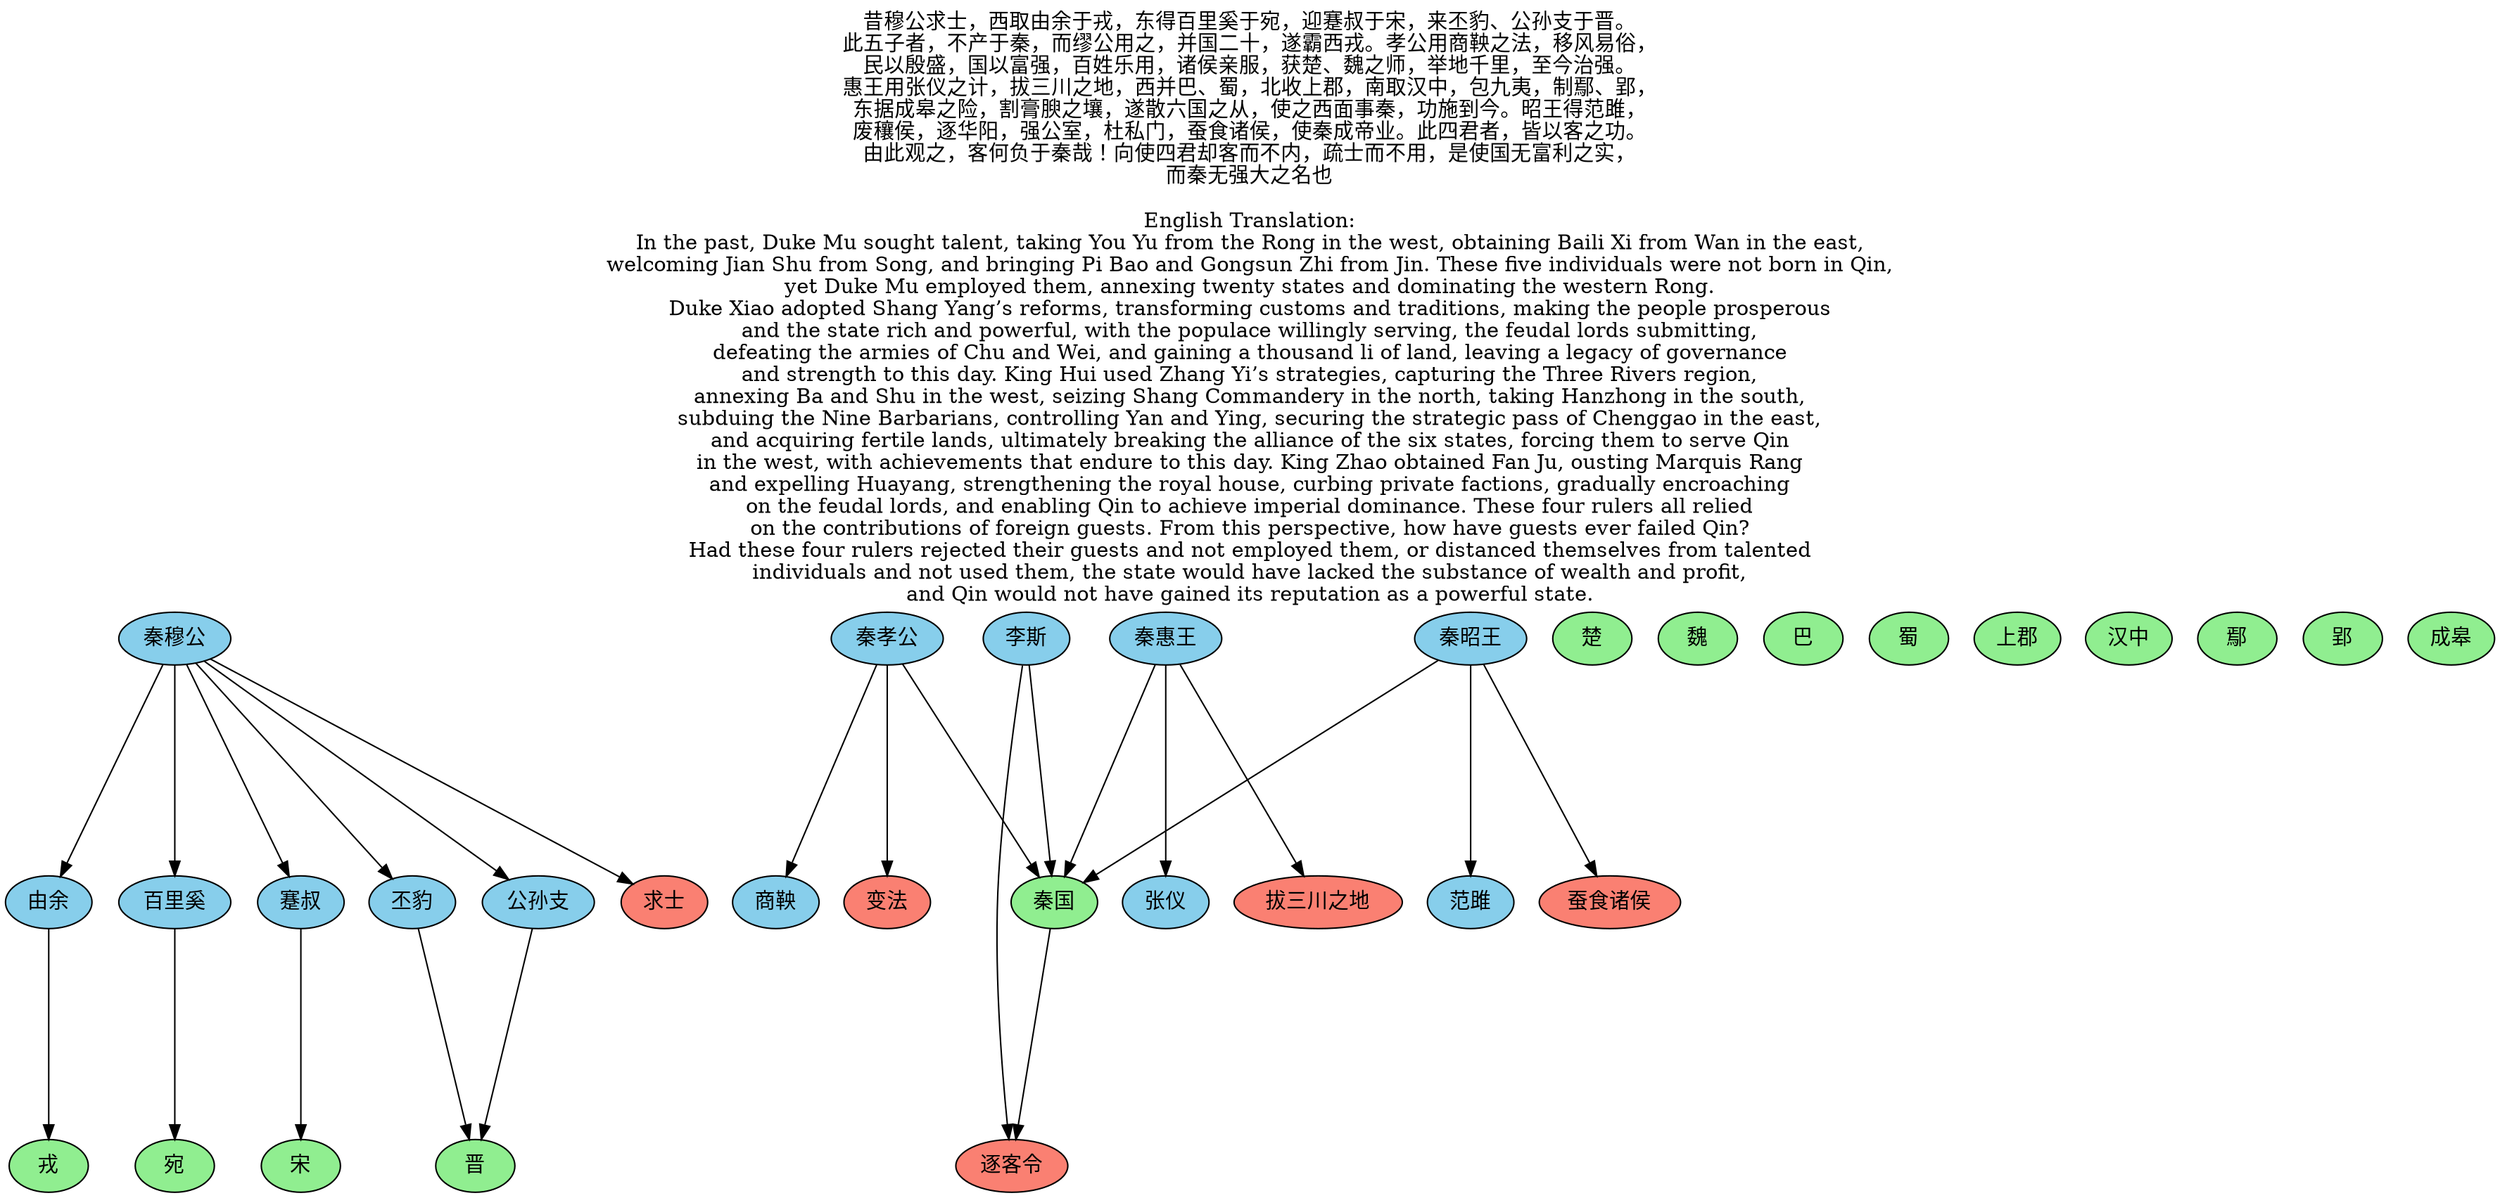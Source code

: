 digraph G {
    // Set overall graph layout
    rankdir=TB; // Top-to-bottom layout
    ranksep=2.0; // Increase vertical spacing to avoid overlap

    // Graph-level label (Chinese and English paragraphs at the top)
    label="昔穆公求士，西取由余于戎，东得百里奚于宛，迎蹇叔于宋，来丕豹、公孙支于晋。\n此五子者，不产于秦，而缪公用之，并国二十，遂霸西戎。孝公用商鞅之法，移风易俗，\n民以殷盛，国以富强，百姓乐用，诸侯亲服，获楚、魏之师，举地千里，至今治强。\n惠王用张仪之计，拔三川之地，西并巴、蜀，北收上郡，南取汉中，包九夷，制鄢、郢，\n东据成皋之险，割膏腴之壤，遂散六国之从，使之西面事秦，功施到今。昭王得范雎，\n废穰侯，逐华阳，强公室，杜私门，蚕食诸侯，使秦成帝业。此四君者，皆以客之功。\n由此观之，客何负于秦哉！向使四君却客而不内，疏士而不用，是使国无富利之实，\n而秦无强大之名也\n\nEnglish Translation:\nIn the past, Duke Mu sought talent, taking You Yu from the Rong in the west, obtaining Baili Xi from Wan in the east,\nwelcoming Jian Shu from Song, and bringing Pi Bao and Gongsun Zhi from Jin. These five individuals were not born in Qin,\nyet Duke Mu employed them, annexing twenty states and dominating the western Rong.\nDuke Xiao adopted Shang Yang’s reforms, transforming customs and traditions, making the people prosperous\nand the state rich and powerful, with the populace willingly serving, the feudal lords submitting,\ndefeating the armies of Chu and Wei, and gaining a thousand li of land, leaving a legacy of governance\nand strength to this day. King Hui used Zhang Yi’s strategies, capturing the Three Rivers region,\nannexing Ba and Shu in the west, seizing Shang Commandery in the north, taking Hanzhong in the south,\nsubduing the Nine Barbarians, controlling Yan and Ying, securing the strategic pass of Chenggao in the east,\nand acquiring fertile lands, ultimately breaking the alliance of the six states, forcing them to serve Qin\nin the west, with achievements that endure to this day. King Zhao obtained Fan Ju, ousting Marquis Rang\nand expelling Huayang, strengthening the royal house, curbing private factions, gradually encroaching\non the feudal lords, and enabling Qin to achieve imperial dominance. These four rulers all relied\non the contributions of foreign guests. From this perspective, how have guests ever failed Qin?\nHad these four rulers rejected their guests and not employed them, or distanced themselves from talented\nindividuals and not used them, the state would have lacked the substance of wealth and profit,\nand Qin would not have gained its reputation as a powerful state.";
    labelloc="t";  // Place the combined label at the top
    labeljust="c"; // Center the label

    // Nodes with color attributes
    "秦穆公" [label="秦穆公", fillcolor="skyblue", style="filled"];
    "秦孝公" [label="秦孝公", fillcolor="skyblue", style="filled"];
    "秦惠王" [label="秦惠王", fillcolor="skyblue", style="filled"];
    "秦昭王" [label="秦昭王", fillcolor="skyblue", style="filled"];
    "李斯" [label="李斯", fillcolor="skyblue", style="filled"];
    "由余" [label="由余", fillcolor="skyblue", style="filled"];
    "百里奚" [label="百里奚", fillcolor="skyblue", style="filled"];
    "蹇叔" [label="蹇叔", fillcolor="skyblue", style="filled"];
    "丕豹" [label="丕豹", fillcolor="skyblue", style="filled"];
    "公孙支" [label="公孙支", fillcolor="skyblue", style="filled"];
    "商鞅" [label="商鞅", fillcolor="skyblue", style="filled"];
    "张仪" [label="张仪", fillcolor="skyblue", style="filled"];
    "范雎" [label="范雎", fillcolor="skyblue", style="filled"];
    "秦国" [label="秦国", fillcolor="lightgreen", style="filled"];
    "戎" [label="戎", fillcolor="lightgreen", style="filled"];
    "宛" [label="宛", fillcolor="lightgreen", style="filled"];
    "宋" [label="宋", fillcolor="lightgreen", style="filled"];
    "晋" [label="晋", fillcolor="lightgreen", style="filled"];
    "楚" [label="楚", fillcolor="lightgreen", style="filled"];
    "魏" [label="魏", fillcolor="lightgreen", style="filled"];
    "巴" [label="巴", fillcolor="lightgreen", style="filled"];
    "蜀" [label="蜀", fillcolor="lightgreen", style="filled"];
    "上郡" [label="上郡", fillcolor="lightgreen", style="filled"];
    "汉中" [label="汉中", fillcolor="lightgreen", style="filled"];
    "鄢" [label="鄢", fillcolor="lightgreen", style="filled"];
    "郢" [label="郢", fillcolor="lightgreen", style="filled"];
    "成皋" [label="成皋", fillcolor="lightgreen", style="filled"];
    "求士" [label="求士", fillcolor="salmon", style="filled"];
    "变法" [label="变法", fillcolor="salmon", style="filled"];
    "拔三川之地" [label="拔三川之地", fillcolor="salmon", style="filled"];
    "蚕食诸侯" [label="蚕食诸侯", fillcolor="salmon", style="filled"];
    "逐客令" [label="逐客令", fillcolor="salmon", style="filled"];

    // Edges
    "秦穆公" -> "由余";
    "秦穆公" -> "百里奚" [weight=10];
    "秦穆公" -> "蹇叔";
    "秦穆公" -> "丕豹";
    "秦穆公" -> "公孙支";
    "秦孝公" -> "商鞅";
    "秦惠王" -> "张仪";
    "秦昭王" -> "范雎";
    "由余" -> "戎";
    "百里奚" -> "宛";
    "蹇叔" -> "宋";
    "丕豹" -> "晋";
    "公孙支" -> "晋";
    "秦孝公" -> "秦国";
    "秦惠王" -> "秦国";
    "秦昭王" -> "秦国";
    "李斯" -> "秦国";
    "秦穆公" -> "求士";
    "秦孝公" -> "变法";
    "秦惠王" -> "拔三川之地";
    "秦昭王" -> "蚕食诸侯";
    "李斯" -> "逐客令";
    "秦国" -> "逐客令";
}

